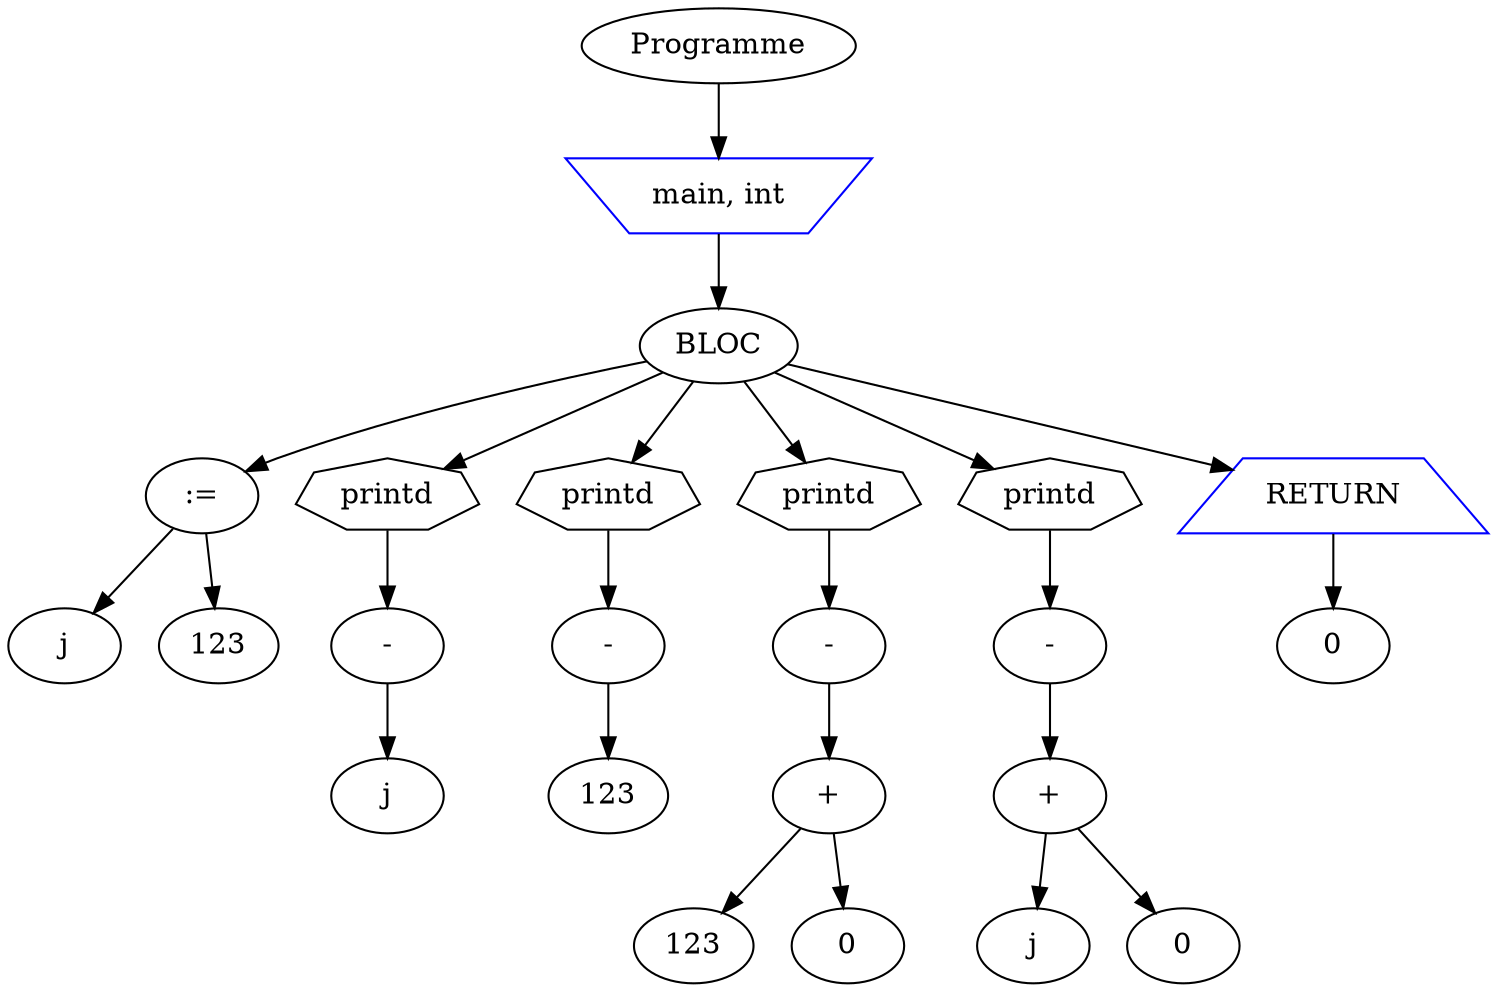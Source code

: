digraph mon_programme {
node_0x7fffe6c81450 [label="Programme"];
node_0x7fffe6c7fef0 [label="main, int" shape=invtrapezium color=blue];
node_0x7fffe6c81510 [label="BLOC"];
node_0x7fffe6c802c0 [label=":="];
node_0x7fffe6c801a0 [label="j"];
node_0x7fffe6c802c0 -> node_0x7fffe6c801a0
node_0x7fffe6c80240 [label="123"];
node_0x7fffe6c802c0 -> node_0x7fffe6c80240
node_0x7fffe6c81510 -> node_0x7fffe6c802c0
node_0x7fffe6c80340 [label="printd" shape=septagon];
node_0x7fffe6c803c0 [label="-"];
node_0x7fffe6c80460 [label="j"];
node_0x7fffe6c803c0 -> node_0x7fffe6c80460
node_0x7fffe6c80340 -> node_0x7fffe6c803c0
node_0x7fffe6c81510 -> node_0x7fffe6c80340
node_0x7fffe6c80500 [label="printd" shape=septagon];
node_0x7fffe6c80580 [label="-"];
node_0x7fffe6c80620 [label="123"];
node_0x7fffe6c80580 -> node_0x7fffe6c80620
node_0x7fffe6c80500 -> node_0x7fffe6c80580
node_0x7fffe6c81510 -> node_0x7fffe6c80500
node_0x7fffe6c806c0 [label="printd" shape=septagon];
node_0x7fffe6c80740 [label="-"];
node_0x7fffe6c80860 [label="+"];
node_0x7fffe6c807e0 [label="123"];
node_0x7fffe6c80860 -> node_0x7fffe6c807e0
node_0x7fffe6c80900 [label="0"];
node_0x7fffe6c80860 -> node_0x7fffe6c80900
node_0x7fffe6c80740 -> node_0x7fffe6c80860
node_0x7fffe6c806c0 -> node_0x7fffe6c80740
node_0x7fffe6c81510 -> node_0x7fffe6c806c0
node_0x7fffe6c809a0 [label="printd" shape=septagon];
node_0x7fffe6c80a20 [label="-"];
node_0x7fffe6c80b40 [label="+"];
node_0x7fffe6c80ac0 [label="j"];
node_0x7fffe6c80b40 -> node_0x7fffe6c80ac0
node_0x7fffe6c80be0 [label="0"];
node_0x7fffe6c80b40 -> node_0x7fffe6c80be0
node_0x7fffe6c80a20 -> node_0x7fffe6c80b40
node_0x7fffe6c809a0 -> node_0x7fffe6c80a20
node_0x7fffe6c81510 -> node_0x7fffe6c809a0
node_0x7fffe6c80d00 [label="RETURN" shape=trapezium color=blue];
node_0x7fffe6c80c80 [label="0"];
node_0x7fffe6c80d00 -> node_0x7fffe6c80c80
node_0x7fffe6c81510 -> node_0x7fffe6c80d00
node_0x7fffe6c7fef0 -> node_0x7fffe6c81510
node_0x7fffe6c81450 -> node_0x7fffe6c7fef0
}
